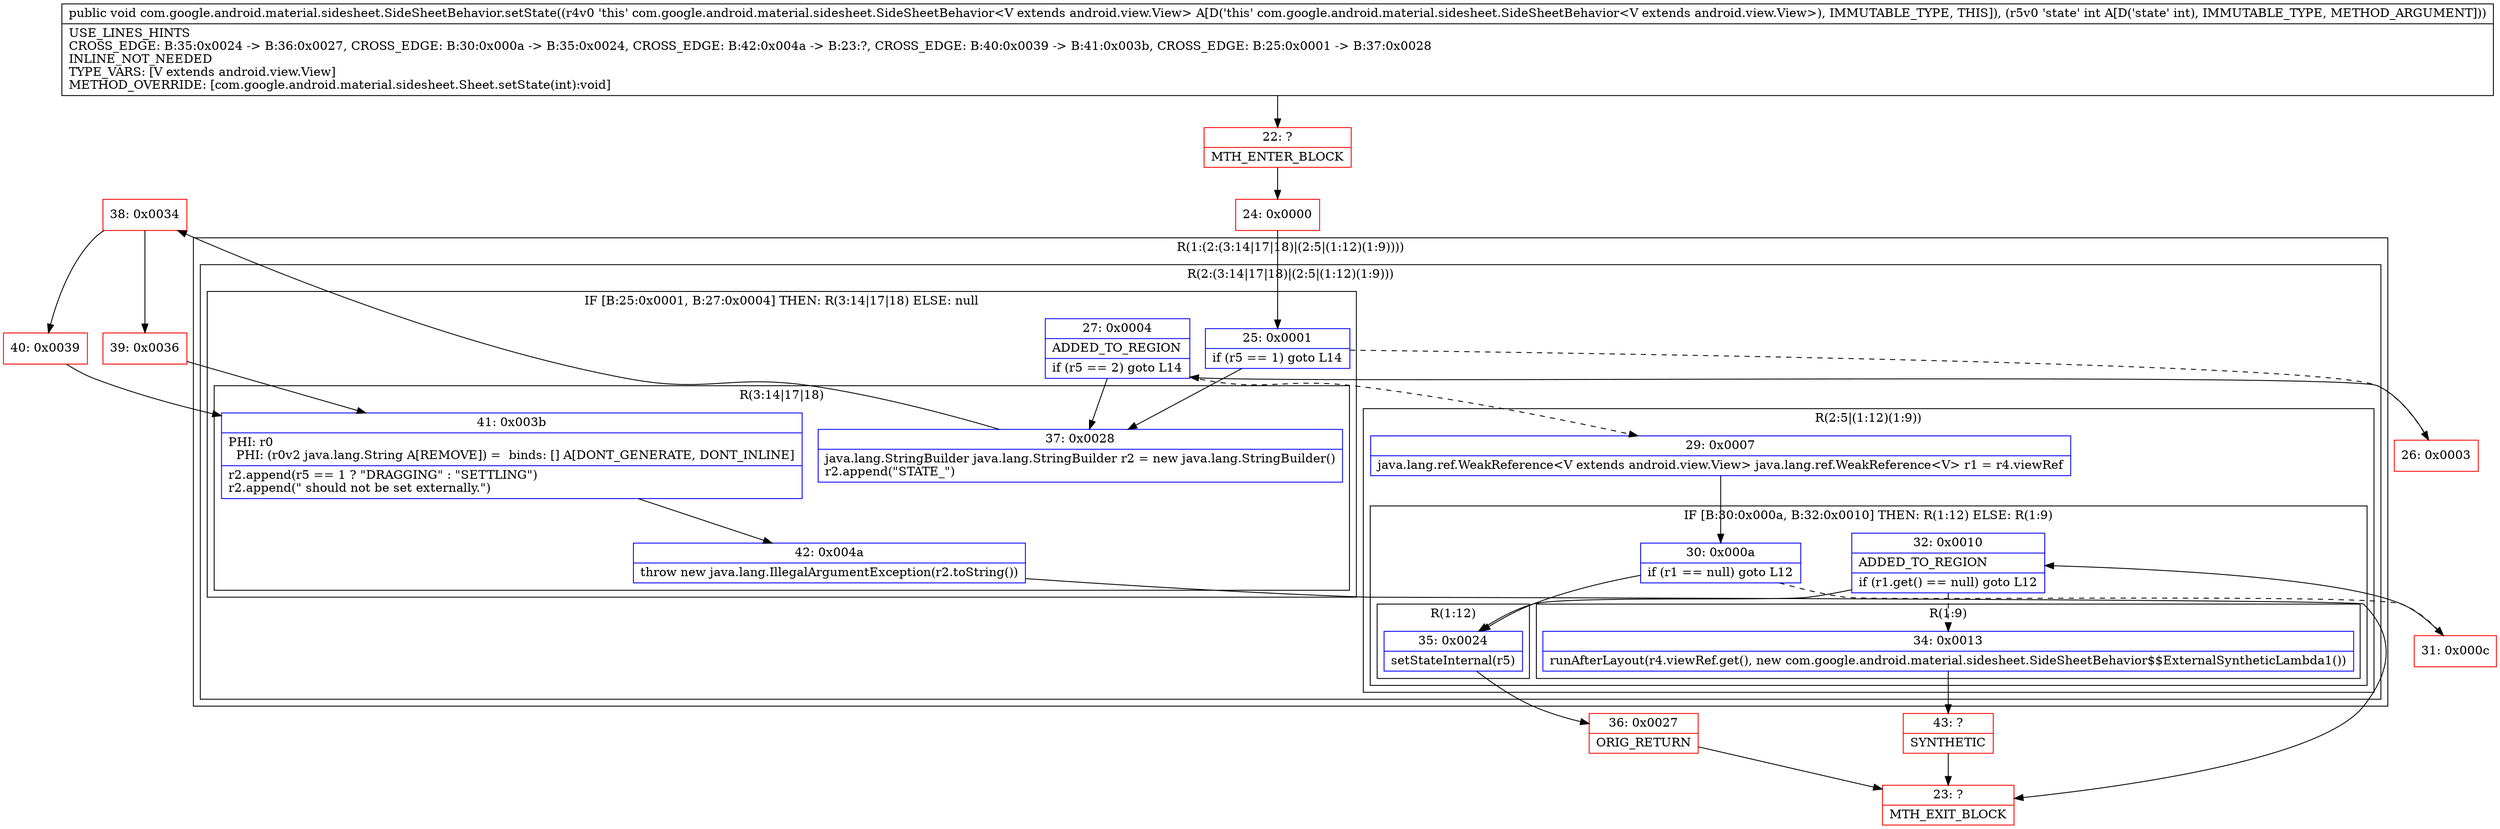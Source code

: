 digraph "CFG forcom.google.android.material.sidesheet.SideSheetBehavior.setState(I)V" {
subgraph cluster_Region_1967870732 {
label = "R(1:(2:(3:14|17|18)|(2:5|(1:12)(1:9))))";
node [shape=record,color=blue];
subgraph cluster_Region_97329217 {
label = "R(2:(3:14|17|18)|(2:5|(1:12)(1:9)))";
node [shape=record,color=blue];
subgraph cluster_IfRegion_1414847481 {
label = "IF [B:25:0x0001, B:27:0x0004] THEN: R(3:14|17|18) ELSE: null";
node [shape=record,color=blue];
Node_25 [shape=record,label="{25\:\ 0x0001|if (r5 == 1) goto L14\l}"];
Node_27 [shape=record,label="{27\:\ 0x0004|ADDED_TO_REGION\l|if (r5 == 2) goto L14\l}"];
subgraph cluster_Region_493655384 {
label = "R(3:14|17|18)";
node [shape=record,color=blue];
Node_37 [shape=record,label="{37\:\ 0x0028|java.lang.StringBuilder java.lang.StringBuilder r2 = new java.lang.StringBuilder()\lr2.append(\"STATE_\")\l}"];
Node_41 [shape=record,label="{41\:\ 0x003b|PHI: r0 \l  PHI: (r0v2 java.lang.String A[REMOVE]) =  binds: [] A[DONT_GENERATE, DONT_INLINE]\l|r2.append(r5 == 1 ? \"DRAGGING\" : \"SETTLING\")\lr2.append(\" should not be set externally.\")\l}"];
Node_42 [shape=record,label="{42\:\ 0x004a|throw new java.lang.IllegalArgumentException(r2.toString())\l}"];
}
}
subgraph cluster_Region_784495541 {
label = "R(2:5|(1:12)(1:9))";
node [shape=record,color=blue];
Node_29 [shape=record,label="{29\:\ 0x0007|java.lang.ref.WeakReference\<V extends android.view.View\> java.lang.ref.WeakReference\<V\> r1 = r4.viewRef\l}"];
subgraph cluster_IfRegion_459772824 {
label = "IF [B:30:0x000a, B:32:0x0010] THEN: R(1:12) ELSE: R(1:9)";
node [shape=record,color=blue];
Node_30 [shape=record,label="{30\:\ 0x000a|if (r1 == null) goto L12\l}"];
Node_32 [shape=record,label="{32\:\ 0x0010|ADDED_TO_REGION\l|if (r1.get() == null) goto L12\l}"];
subgraph cluster_Region_1454772072 {
label = "R(1:12)";
node [shape=record,color=blue];
Node_35 [shape=record,label="{35\:\ 0x0024|setStateInternal(r5)\l}"];
}
subgraph cluster_Region_2043340161 {
label = "R(1:9)";
node [shape=record,color=blue];
Node_34 [shape=record,label="{34\:\ 0x0013|runAfterLayout(r4.viewRef.get(), new com.google.android.material.sidesheet.SideSheetBehavior$$ExternalSyntheticLambda1())\l}"];
}
}
}
}
}
Node_22 [shape=record,color=red,label="{22\:\ ?|MTH_ENTER_BLOCK\l}"];
Node_24 [shape=record,color=red,label="{24\:\ 0x0000}"];
Node_26 [shape=record,color=red,label="{26\:\ 0x0003}"];
Node_31 [shape=record,color=red,label="{31\:\ 0x000c}"];
Node_43 [shape=record,color=red,label="{43\:\ ?|SYNTHETIC\l}"];
Node_23 [shape=record,color=red,label="{23\:\ ?|MTH_EXIT_BLOCK\l}"];
Node_36 [shape=record,color=red,label="{36\:\ 0x0027|ORIG_RETURN\l}"];
Node_38 [shape=record,color=red,label="{38\:\ 0x0034}"];
Node_39 [shape=record,color=red,label="{39\:\ 0x0036}"];
Node_40 [shape=record,color=red,label="{40\:\ 0x0039}"];
MethodNode[shape=record,label="{public void com.google.android.material.sidesheet.SideSheetBehavior.setState((r4v0 'this' com.google.android.material.sidesheet.SideSheetBehavior\<V extends android.view.View\> A[D('this' com.google.android.material.sidesheet.SideSheetBehavior\<V extends android.view.View\>), IMMUTABLE_TYPE, THIS]), (r5v0 'state' int A[D('state' int), IMMUTABLE_TYPE, METHOD_ARGUMENT]))  | USE_LINES_HINTS\lCROSS_EDGE: B:35:0x0024 \-\> B:36:0x0027, CROSS_EDGE: B:30:0x000a \-\> B:35:0x0024, CROSS_EDGE: B:42:0x004a \-\> B:23:?, CROSS_EDGE: B:40:0x0039 \-\> B:41:0x003b, CROSS_EDGE: B:25:0x0001 \-\> B:37:0x0028\lINLINE_NOT_NEEDED\lTYPE_VARS: [V extends android.view.View]\lMETHOD_OVERRIDE: [com.google.android.material.sidesheet.Sheet.setState(int):void]\l}"];
MethodNode -> Node_22;Node_25 -> Node_26[style=dashed];
Node_25 -> Node_37;
Node_27 -> Node_29[style=dashed];
Node_27 -> Node_37;
Node_37 -> Node_38;
Node_41 -> Node_42;
Node_42 -> Node_23;
Node_29 -> Node_30;
Node_30 -> Node_31[style=dashed];
Node_30 -> Node_35;
Node_32 -> Node_34[style=dashed];
Node_32 -> Node_35;
Node_35 -> Node_36;
Node_34 -> Node_43;
Node_22 -> Node_24;
Node_24 -> Node_25;
Node_26 -> Node_27;
Node_31 -> Node_32;
Node_43 -> Node_23;
Node_36 -> Node_23;
Node_38 -> Node_39;
Node_38 -> Node_40;
Node_39 -> Node_41;
Node_40 -> Node_41;
}

